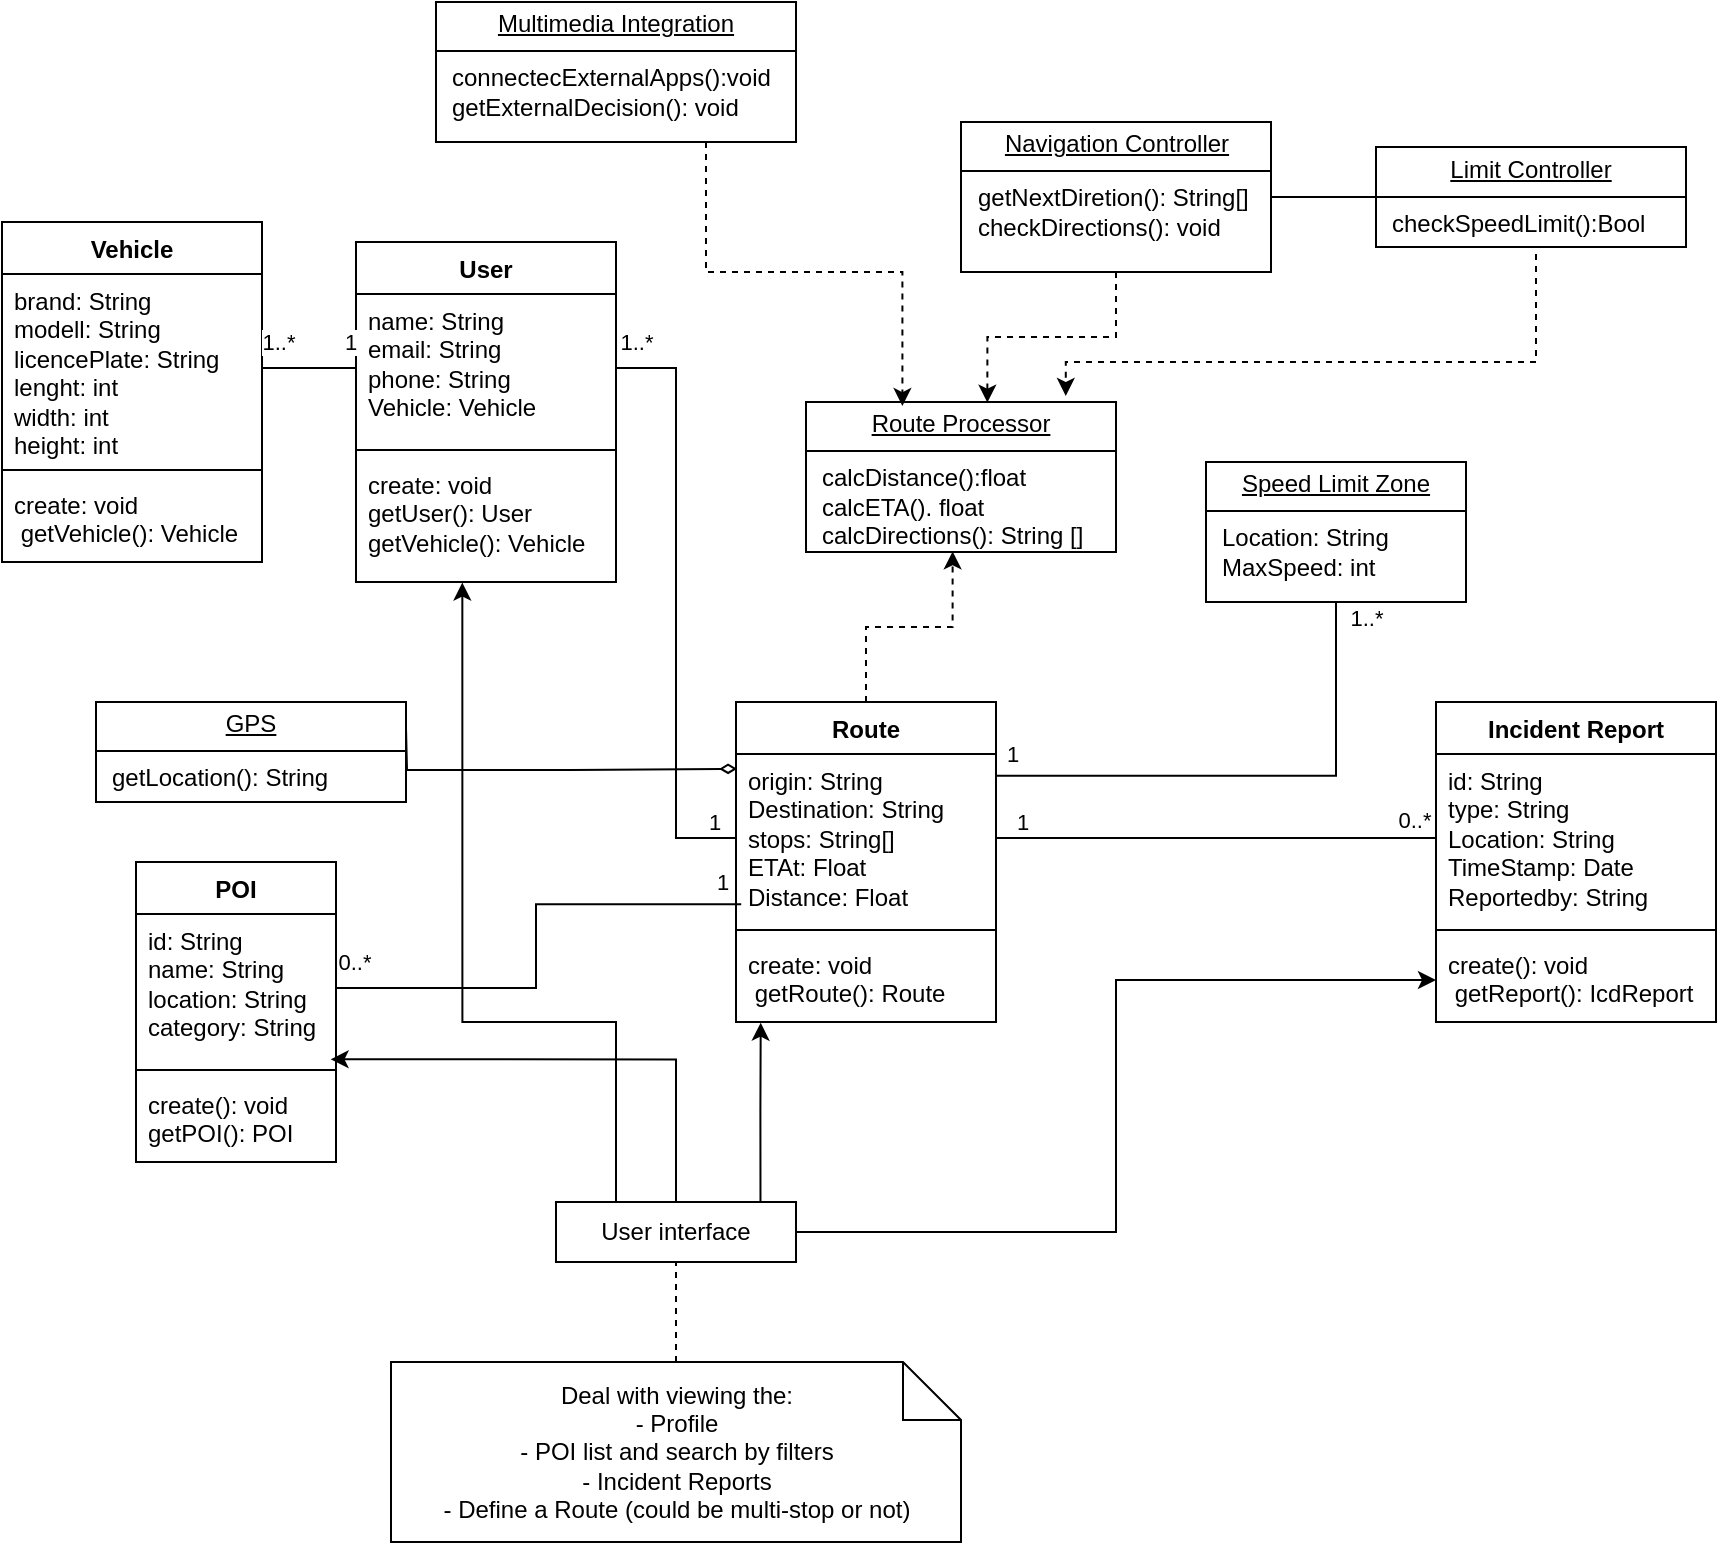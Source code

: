 <mxfile version="27.0.6">
  <diagram name="Page-1" id="z0lgZWhE3fximXOZjlnr">
    <mxGraphModel dx="2221" dy="316" grid="1" gridSize="10" guides="1" tooltips="1" connect="1" arrows="1" fold="1" page="1" pageScale="1" pageWidth="827" pageHeight="1169" math="0" shadow="0">
      <root>
        <mxCell id="0" />
        <mxCell id="1" parent="0" />
        <mxCell id="X4Xy0WXRYtoqIihfbEyI-10" value="User" style="swimlane;fontStyle=1;align=center;verticalAlign=top;childLayout=stackLayout;horizontal=1;startSize=26;horizontalStack=0;resizeParent=1;resizeParentMax=0;resizeLast=0;collapsible=1;marginBottom=0;whiteSpace=wrap;html=1;" parent="1" vertex="1">
          <mxGeometry x="-780" y="200" width="130" height="170" as="geometry" />
        </mxCell>
        <mxCell id="X4Xy0WXRYtoqIihfbEyI-11" value="name: String&lt;div&gt;email:&amp;nbsp;&lt;span style=&quot;background-color: transparent; color: light-dark(rgb(0, 0, 0), rgb(255, 255, 255));&quot;&gt;String&lt;/span&gt;&lt;/div&gt;&lt;div&gt;&lt;span style=&quot;background-color: transparent; color: light-dark(rgb(0, 0, 0), rgb(255, 255, 255));&quot;&gt;phone:&amp;nbsp;&lt;/span&gt;&lt;span style=&quot;background-color: transparent; color: light-dark(rgb(0, 0, 0), rgb(255, 255, 255));&quot;&gt;String&lt;/span&gt;&lt;/div&gt;&lt;div&gt;Vehicle: Vehicle&lt;/div&gt;" style="text;strokeColor=none;fillColor=none;align=left;verticalAlign=top;spacingLeft=4;spacingRight=4;overflow=hidden;rotatable=0;points=[[0,0.5],[1,0.5]];portConstraint=eastwest;whiteSpace=wrap;html=1;" parent="X4Xy0WXRYtoqIihfbEyI-10" vertex="1">
          <mxGeometry y="26" width="130" height="74" as="geometry" />
        </mxCell>
        <mxCell id="X4Xy0WXRYtoqIihfbEyI-12" value="" style="line;strokeWidth=1;fillColor=none;align=left;verticalAlign=middle;spacingTop=-1;spacingLeft=3;spacingRight=3;rotatable=0;labelPosition=right;points=[];portConstraint=eastwest;strokeColor=inherit;" parent="X4Xy0WXRYtoqIihfbEyI-10" vertex="1">
          <mxGeometry y="100" width="130" height="8" as="geometry" />
        </mxCell>
        <mxCell id="X4Xy0WXRYtoqIihfbEyI-13" value="create: void&amp;nbsp;&lt;div&gt;getUser(): User&lt;/div&gt;&lt;div&gt;getVehicle(): Vehicle&lt;/div&gt;" style="text;strokeColor=none;fillColor=none;align=left;verticalAlign=top;spacingLeft=4;spacingRight=4;overflow=hidden;rotatable=0;points=[[0,0.5],[1,0.5]];portConstraint=eastwest;whiteSpace=wrap;html=1;" parent="X4Xy0WXRYtoqIihfbEyI-10" vertex="1">
          <mxGeometry y="108" width="130" height="62" as="geometry" />
        </mxCell>
        <mxCell id="X4Xy0WXRYtoqIihfbEyI-15" value="Vehicle" style="swimlane;fontStyle=1;align=center;verticalAlign=top;childLayout=stackLayout;horizontal=1;startSize=26;horizontalStack=0;resizeParent=1;resizeParentMax=0;resizeLast=0;collapsible=1;marginBottom=0;whiteSpace=wrap;html=1;" parent="1" vertex="1">
          <mxGeometry x="-957" y="190" width="130" height="170" as="geometry" />
        </mxCell>
        <mxCell id="X4Xy0WXRYtoqIihfbEyI-16" value="brand: String&lt;div&gt;modell:&amp;nbsp;&lt;span style=&quot;background-color: transparent; color: light-dark(rgb(0, 0, 0), rgb(255, 255, 255));&quot;&gt;String&lt;/span&gt;&lt;/div&gt;&lt;div&gt;&lt;span style=&quot;background-color: transparent; color: light-dark(rgb(0, 0, 0), rgb(255, 255, 255));&quot;&gt;licencePlate:&amp;nbsp;&lt;/span&gt;&lt;span style=&quot;background-color: transparent; color: light-dark(rgb(0, 0, 0), rgb(255, 255, 255));&quot;&gt;String&lt;/span&gt;&lt;/div&gt;&lt;div&gt;lenght: int&lt;/div&gt;&lt;div&gt;width:&amp;nbsp;&lt;span style=&quot;background-color: transparent; color: light-dark(rgb(0, 0, 0), rgb(255, 255, 255));&quot;&gt;int&lt;br&gt;&lt;/span&gt;&lt;/div&gt;&lt;div&gt;&lt;span style=&quot;background-color: transparent; color: light-dark(rgb(0, 0, 0), rgb(255, 255, 255));&quot;&gt;height:&amp;nbsp;&lt;/span&gt;&lt;span style=&quot;background-color: transparent; color: light-dark(rgb(0, 0, 0), rgb(255, 255, 255));&quot;&gt;int&lt;/span&gt;&lt;/div&gt;" style="text;strokeColor=none;fillColor=none;align=left;verticalAlign=top;spacingLeft=4;spacingRight=4;overflow=hidden;rotatable=0;points=[[0,0.5],[1,0.5]];portConstraint=eastwest;whiteSpace=wrap;html=1;" parent="X4Xy0WXRYtoqIihfbEyI-15" vertex="1">
          <mxGeometry y="26" width="130" height="94" as="geometry" />
        </mxCell>
        <mxCell id="X4Xy0WXRYtoqIihfbEyI-17" value="" style="line;strokeWidth=1;fillColor=none;align=left;verticalAlign=middle;spacingTop=-1;spacingLeft=3;spacingRight=3;rotatable=0;labelPosition=right;points=[];portConstraint=eastwest;strokeColor=inherit;" parent="X4Xy0WXRYtoqIihfbEyI-15" vertex="1">
          <mxGeometry y="120" width="130" height="8" as="geometry" />
        </mxCell>
        <mxCell id="X4Xy0WXRYtoqIihfbEyI-18" value="create: void&amp;nbsp;&lt;div&gt;&amp;nbsp;getVehicle(): Vehicle&lt;/div&gt;" style="text;strokeColor=none;fillColor=none;align=left;verticalAlign=top;spacingLeft=4;spacingRight=4;overflow=hidden;rotatable=0;points=[[0,0.5],[1,0.5]];portConstraint=eastwest;whiteSpace=wrap;html=1;" parent="X4Xy0WXRYtoqIihfbEyI-15" vertex="1">
          <mxGeometry y="128" width="130" height="42" as="geometry" />
        </mxCell>
        <mxCell id="X4Xy0WXRYtoqIihfbEyI-19" value="POI" style="swimlane;fontStyle=1;align=center;verticalAlign=top;childLayout=stackLayout;horizontal=1;startSize=26;horizontalStack=0;resizeParent=1;resizeParentMax=0;resizeLast=0;collapsible=1;marginBottom=0;whiteSpace=wrap;html=1;" parent="1" vertex="1">
          <mxGeometry x="-890" y="510" width="100" height="150" as="geometry" />
        </mxCell>
        <mxCell id="X4Xy0WXRYtoqIihfbEyI-20" value="id: String&lt;div&gt;name:&amp;nbsp;&lt;span style=&quot;background-color: transparent; color: light-dark(rgb(0, 0, 0), rgb(255, 255, 255));&quot;&gt;String&lt;/span&gt;&lt;/div&gt;&lt;div&gt;&lt;span style=&quot;background-color: transparent; color: light-dark(rgb(0, 0, 0), rgb(255, 255, 255));&quot;&gt;location:&amp;nbsp;&lt;/span&gt;&lt;span style=&quot;background-color: transparent; color: light-dark(rgb(0, 0, 0), rgb(255, 255, 255));&quot;&gt;String&lt;/span&gt;&lt;/div&gt;&lt;div&gt;category:&amp;nbsp;&lt;span style=&quot;background-color: transparent; color: light-dark(rgb(0, 0, 0), rgb(255, 255, 255));&quot;&gt;String&lt;/span&gt;&lt;/div&gt;" style="text;strokeColor=none;fillColor=none;align=left;verticalAlign=top;spacingLeft=4;spacingRight=4;overflow=hidden;rotatable=0;points=[[0,0.5],[1,0.5]];portConstraint=eastwest;whiteSpace=wrap;html=1;" parent="X4Xy0WXRYtoqIihfbEyI-19" vertex="1">
          <mxGeometry y="26" width="100" height="74" as="geometry" />
        </mxCell>
        <mxCell id="X4Xy0WXRYtoqIihfbEyI-21" value="" style="line;strokeWidth=1;fillColor=none;align=left;verticalAlign=middle;spacingTop=-1;spacingLeft=3;spacingRight=3;rotatable=0;labelPosition=right;points=[];portConstraint=eastwest;strokeColor=inherit;" parent="X4Xy0WXRYtoqIihfbEyI-19" vertex="1">
          <mxGeometry y="100" width="100" height="8" as="geometry" />
        </mxCell>
        <mxCell id="X4Xy0WXRYtoqIihfbEyI-22" value="&lt;div&gt;create(): void&lt;/div&gt;getPOI(): POI" style="text;strokeColor=none;fillColor=none;align=left;verticalAlign=top;spacingLeft=4;spacingRight=4;overflow=hidden;rotatable=0;points=[[0,0.5],[1,0.5]];portConstraint=eastwest;whiteSpace=wrap;html=1;" parent="X4Xy0WXRYtoqIihfbEyI-19" vertex="1">
          <mxGeometry y="108" width="100" height="42" as="geometry" />
        </mxCell>
        <mxCell id="X4Xy0WXRYtoqIihfbEyI-23" value="&lt;p style=&quot;margin:0px;margin-top:4px;text-align:center;text-decoration:underline;&quot;&gt;Multimedia Integration&lt;/p&gt;&lt;hr size=&quot;1&quot; style=&quot;border-style:solid;&quot;&gt;&lt;p style=&quot;margin:0px;margin-left:8px;&quot;&gt;connectecExternalApps():void&lt;/p&gt;&lt;p style=&quot;margin:0px;margin-left:8px;&quot;&gt;getExternalDecision(): void&lt;/p&gt;" style="verticalAlign=top;align=left;overflow=fill;html=1;whiteSpace=wrap;" parent="1" vertex="1">
          <mxGeometry x="-740" y="80" width="180" height="70" as="geometry" />
        </mxCell>
        <mxCell id="X4Xy0WXRYtoqIihfbEyI-24" value="Route" style="swimlane;fontStyle=1;align=center;verticalAlign=top;childLayout=stackLayout;horizontal=1;startSize=26;horizontalStack=0;resizeParent=1;resizeParentMax=0;resizeLast=0;collapsible=1;marginBottom=0;whiteSpace=wrap;html=1;" parent="1" vertex="1">
          <mxGeometry x="-590" y="430" width="130" height="160" as="geometry" />
        </mxCell>
        <mxCell id="X4Xy0WXRYtoqIihfbEyI-25" value="origin: String&lt;div&gt;Destination:&amp;nbsp;&lt;span style=&quot;background-color: transparent; color: light-dark(rgb(0, 0, 0), rgb(255, 255, 255));&quot;&gt;String&lt;/span&gt;&lt;/div&gt;&lt;div&gt;&lt;span style=&quot;background-color: transparent; color: light-dark(rgb(0, 0, 0), rgb(255, 255, 255));&quot;&gt;stops:&amp;nbsp;&lt;/span&gt;&lt;span style=&quot;background-color: transparent; color: light-dark(rgb(0, 0, 0), rgb(255, 255, 255));&quot;&gt;String[]&lt;/span&gt;&lt;/div&gt;&lt;div&gt;ETAt: Float&lt;/div&gt;&lt;div&gt;Distance: Float&lt;/div&gt;" style="text;strokeColor=none;fillColor=none;align=left;verticalAlign=top;spacingLeft=4;spacingRight=4;overflow=hidden;rotatable=0;points=[[0,0.5],[1,0.5]];portConstraint=eastwest;whiteSpace=wrap;html=1;" parent="X4Xy0WXRYtoqIihfbEyI-24" vertex="1">
          <mxGeometry y="26" width="130" height="84" as="geometry" />
        </mxCell>
        <mxCell id="X4Xy0WXRYtoqIihfbEyI-26" value="" style="line;strokeWidth=1;fillColor=none;align=left;verticalAlign=middle;spacingTop=-1;spacingLeft=3;spacingRight=3;rotatable=0;labelPosition=right;points=[];portConstraint=eastwest;strokeColor=inherit;" parent="X4Xy0WXRYtoqIihfbEyI-24" vertex="1">
          <mxGeometry y="110" width="130" height="8" as="geometry" />
        </mxCell>
        <mxCell id="X4Xy0WXRYtoqIihfbEyI-27" value="create: void&amp;nbsp;&lt;div&gt;&amp;nbsp;getRoute(): Route&lt;/div&gt;" style="text;strokeColor=none;fillColor=none;align=left;verticalAlign=top;spacingLeft=4;spacingRight=4;overflow=hidden;rotatable=0;points=[[0,0.5],[1,0.5]];portConstraint=eastwest;whiteSpace=wrap;html=1;" parent="X4Xy0WXRYtoqIihfbEyI-24" vertex="1">
          <mxGeometry y="118" width="130" height="42" as="geometry" />
        </mxCell>
        <mxCell id="X4Xy0WXRYtoqIihfbEyI-28" value="&lt;p style=&quot;margin:0px;margin-top:4px;text-align:center;text-decoration:underline;&quot;&gt;Speed Limit Zone&lt;/p&gt;&lt;hr size=&quot;1&quot; style=&quot;border-style:solid;&quot;&gt;&lt;p style=&quot;margin:0px;margin-left:8px;&quot;&gt;Location: String&lt;/p&gt;&lt;p style=&quot;margin:0px;margin-left:8px;&quot;&gt;MaxSpeed: int&lt;/p&gt;" style="verticalAlign=top;align=left;overflow=fill;html=1;whiteSpace=wrap;" parent="1" vertex="1">
          <mxGeometry x="-355" y="310" width="130" height="70" as="geometry" />
        </mxCell>
        <mxCell id="X4Xy0WXRYtoqIihfbEyI-31" value="Incident Report" style="swimlane;fontStyle=1;align=center;verticalAlign=top;childLayout=stackLayout;horizontal=1;startSize=26;horizontalStack=0;resizeParent=1;resizeParentMax=0;resizeLast=0;collapsible=1;marginBottom=0;whiteSpace=wrap;html=1;" parent="1" vertex="1">
          <mxGeometry x="-240" y="430" width="140" height="160" as="geometry" />
        </mxCell>
        <mxCell id="X4Xy0WXRYtoqIihfbEyI-32" value="id: String&lt;div&gt;type:&amp;nbsp;&lt;span style=&quot;background-color: transparent; color: light-dark(rgb(0, 0, 0), rgb(255, 255, 255));&quot;&gt;String&lt;/span&gt;&lt;/div&gt;&lt;div&gt;&lt;span style=&quot;background-color: transparent; color: light-dark(rgb(0, 0, 0), rgb(255, 255, 255));&quot;&gt;Location:&amp;nbsp;&lt;/span&gt;&lt;span style=&quot;background-color: transparent; color: light-dark(rgb(0, 0, 0), rgb(255, 255, 255));&quot;&gt;String&lt;/span&gt;&lt;/div&gt;&lt;div&gt;TimeStamp: Date&lt;/div&gt;&lt;div&gt;Reportedby: String&lt;/div&gt;" style="text;strokeColor=none;fillColor=none;align=left;verticalAlign=top;spacingLeft=4;spacingRight=4;overflow=hidden;rotatable=0;points=[[0,0.5],[1,0.5]];portConstraint=eastwest;whiteSpace=wrap;html=1;" parent="X4Xy0WXRYtoqIihfbEyI-31" vertex="1">
          <mxGeometry y="26" width="140" height="84" as="geometry" />
        </mxCell>
        <mxCell id="X4Xy0WXRYtoqIihfbEyI-33" value="" style="line;strokeWidth=1;fillColor=none;align=left;verticalAlign=middle;spacingTop=-1;spacingLeft=3;spacingRight=3;rotatable=0;labelPosition=right;points=[];portConstraint=eastwest;strokeColor=inherit;" parent="X4Xy0WXRYtoqIihfbEyI-31" vertex="1">
          <mxGeometry y="110" width="140" height="8" as="geometry" />
        </mxCell>
        <mxCell id="X4Xy0WXRYtoqIihfbEyI-34" value="create(): void&amp;nbsp;&lt;div&gt;&amp;nbsp;getReport(): IcdReport&lt;/div&gt;" style="text;strokeColor=none;fillColor=none;align=left;verticalAlign=top;spacingLeft=4;spacingRight=4;overflow=hidden;rotatable=0;points=[[0,0.5],[1,0.5]];portConstraint=eastwest;whiteSpace=wrap;html=1;" parent="X4Xy0WXRYtoqIihfbEyI-31" vertex="1">
          <mxGeometry y="118" width="140" height="42" as="geometry" />
        </mxCell>
        <mxCell id="X4Xy0WXRYtoqIihfbEyI-36" style="edgeStyle=orthogonalEdgeStyle;rounded=0;orthogonalLoop=1;jettySize=auto;html=1;exitX=1;exitY=0.5;exitDx=0;exitDy=0;entryX=0;entryY=0.5;entryDx=0;entryDy=0;endArrow=none;startFill=0;" parent="1" source="X4Xy0WXRYtoqIihfbEyI-25" target="X4Xy0WXRYtoqIihfbEyI-32" edge="1">
          <mxGeometry relative="1" as="geometry" />
        </mxCell>
        <mxCell id="X4Xy0WXRYtoqIihfbEyI-37" value="0..*" style="edgeLabel;html=1;align=center;verticalAlign=middle;resizable=0;points=[];" parent="X4Xy0WXRYtoqIihfbEyI-36" vertex="1" connectable="0">
          <mxGeometry x="0.915" relative="1" as="geometry">
            <mxPoint x="-2" y="-9" as="offset" />
          </mxGeometry>
        </mxCell>
        <mxCell id="X4Xy0WXRYtoqIihfbEyI-38" value="1" style="edgeLabel;html=1;align=center;verticalAlign=middle;resizable=0;points=[];" parent="X4Xy0WXRYtoqIihfbEyI-36" vertex="1" connectable="0">
          <mxGeometry x="-0.835" y="-1" relative="1" as="geometry">
            <mxPoint x="-5" y="-9" as="offset" />
          </mxGeometry>
        </mxCell>
        <mxCell id="X4Xy0WXRYtoqIihfbEyI-39" style="edgeStyle=orthogonalEdgeStyle;rounded=0;orthogonalLoop=1;jettySize=auto;html=1;exitX=1;exitY=0.5;exitDx=0;exitDy=0;entryX=0;entryY=0.5;entryDx=0;entryDy=0;endArrow=none;startFill=0;" parent="1" source="X4Xy0WXRYtoqIihfbEyI-16" target="X4Xy0WXRYtoqIihfbEyI-11" edge="1">
          <mxGeometry relative="1" as="geometry" />
        </mxCell>
        <mxCell id="X4Xy0WXRYtoqIihfbEyI-41" value="1" style="edgeLabel;html=1;align=center;verticalAlign=middle;resizable=0;points=[];" parent="X4Xy0WXRYtoqIihfbEyI-39" vertex="1" connectable="0">
          <mxGeometry x="0.879" y="1" relative="1" as="geometry">
            <mxPoint y="-12" as="offset" />
          </mxGeometry>
        </mxCell>
        <mxCell id="X4Xy0WXRYtoqIihfbEyI-42" value="1..*" style="edgeLabel;html=1;align=center;verticalAlign=middle;resizable=0;points=[];" parent="X4Xy0WXRYtoqIihfbEyI-39" vertex="1" connectable="0">
          <mxGeometry x="-0.954" y="-1" relative="1" as="geometry">
            <mxPoint x="7" y="-14" as="offset" />
          </mxGeometry>
        </mxCell>
        <mxCell id="X4Xy0WXRYtoqIihfbEyI-43" style="edgeStyle=orthogonalEdgeStyle;rounded=0;orthogonalLoop=1;jettySize=auto;html=1;exitX=1;exitY=0.5;exitDx=0;exitDy=0;entryX=0;entryY=0.5;entryDx=0;entryDy=0;endArrow=none;startFill=0;" parent="1" source="X4Xy0WXRYtoqIihfbEyI-11" target="X4Xy0WXRYtoqIihfbEyI-25" edge="1">
          <mxGeometry relative="1" as="geometry" />
        </mxCell>
        <mxCell id="X4Xy0WXRYtoqIihfbEyI-44" value="1..*" style="edgeLabel;html=1;align=center;verticalAlign=middle;resizable=0;points=[];" parent="X4Xy0WXRYtoqIihfbEyI-43" vertex="1" connectable="0">
          <mxGeometry x="-0.936" y="-2" relative="1" as="geometry">
            <mxPoint y="-15" as="offset" />
          </mxGeometry>
        </mxCell>
        <mxCell id="X4Xy0WXRYtoqIihfbEyI-46" value="1" style="edgeLabel;html=1;align=center;verticalAlign=middle;resizable=0;points=[];" parent="X4Xy0WXRYtoqIihfbEyI-43" vertex="1" connectable="0">
          <mxGeometry x="0.921" y="-1" relative="1" as="geometry">
            <mxPoint y="-9" as="offset" />
          </mxGeometry>
        </mxCell>
        <mxCell id="X4Xy0WXRYtoqIihfbEyI-47" style="edgeStyle=orthogonalEdgeStyle;rounded=0;orthogonalLoop=1;jettySize=auto;html=1;exitX=1;exitY=0.5;exitDx=0;exitDy=0;entryX=0.02;entryY=0.894;entryDx=0;entryDy=0;entryPerimeter=0;endArrow=none;startFill=0;" parent="1" source="X4Xy0WXRYtoqIihfbEyI-20" target="X4Xy0WXRYtoqIihfbEyI-25" edge="1">
          <mxGeometry relative="1" as="geometry" />
        </mxCell>
        <mxCell id="X4Xy0WXRYtoqIihfbEyI-50" value="1" style="edgeLabel;html=1;align=center;verticalAlign=middle;resizable=0;points=[];" parent="X4Xy0WXRYtoqIihfbEyI-47" vertex="1" connectable="0">
          <mxGeometry x="0.938" y="1" relative="1" as="geometry">
            <mxPoint x="-2" y="-10" as="offset" />
          </mxGeometry>
        </mxCell>
        <mxCell id="X4Xy0WXRYtoqIihfbEyI-51" value="0..*" style="edgeLabel;html=1;align=center;verticalAlign=middle;resizable=0;points=[];" parent="X4Xy0WXRYtoqIihfbEyI-47" vertex="1" connectable="0">
          <mxGeometry x="-0.931" relative="1" as="geometry">
            <mxPoint y="-13" as="offset" />
          </mxGeometry>
        </mxCell>
        <mxCell id="X4Xy0WXRYtoqIihfbEyI-49" style="edgeStyle=orthogonalEdgeStyle;rounded=0;orthogonalLoop=1;jettySize=auto;html=1;exitX=0.5;exitY=1;exitDx=0;exitDy=0;entryX=1.001;entryY=0.13;entryDx=0;entryDy=0;entryPerimeter=0;endArrow=none;startFill=0;" parent="1" source="X4Xy0WXRYtoqIihfbEyI-28" target="X4Xy0WXRYtoqIihfbEyI-25" edge="1">
          <mxGeometry relative="1" as="geometry" />
        </mxCell>
        <mxCell id="X4Xy0WXRYtoqIihfbEyI-65" value="1" style="edgeLabel;html=1;align=center;verticalAlign=middle;resizable=0;points=[];" parent="X4Xy0WXRYtoqIihfbEyI-49" vertex="1" connectable="0">
          <mxGeometry x="0.941" relative="1" as="geometry">
            <mxPoint y="-11" as="offset" />
          </mxGeometry>
        </mxCell>
        <mxCell id="X4Xy0WXRYtoqIihfbEyI-66" value="1..*" style="edgeLabel;html=1;align=center;verticalAlign=middle;resizable=0;points=[];" parent="X4Xy0WXRYtoqIihfbEyI-49" vertex="1" connectable="0">
          <mxGeometry x="-0.936" y="1" relative="1" as="geometry">
            <mxPoint x="14" as="offset" />
          </mxGeometry>
        </mxCell>
        <mxCell id="X4Xy0WXRYtoqIihfbEyI-52" value="&lt;p style=&quot;margin:0px;margin-top:4px;text-align:center;text-decoration:underline;&quot;&gt;Limit Controller&lt;/p&gt;&lt;hr size=&quot;1&quot; style=&quot;border-style:solid;&quot;&gt;&lt;p style=&quot;margin:0px;margin-left:8px;&quot;&gt;checkSpeedLimit():Bool&lt;/p&gt;" style="verticalAlign=top;align=left;overflow=fill;html=1;whiteSpace=wrap;" parent="1" vertex="1">
          <mxGeometry x="-270" y="152.5" width="155" height="50" as="geometry" />
        </mxCell>
        <mxCell id="X4Xy0WXRYtoqIihfbEyI-53" value="&lt;p style=&quot;margin:0px;margin-top:4px;text-align:center;text-decoration:underline;&quot;&gt;Route Processor&lt;/p&gt;&lt;hr size=&quot;1&quot; style=&quot;border-style:solid;&quot;&gt;&lt;p style=&quot;margin:0px;margin-left:8px;&quot;&gt;calcDistance():float&lt;/p&gt;&lt;p style=&quot;margin:0px;margin-left:8px;&quot;&gt;calcETA(). float&lt;/p&gt;&lt;p style=&quot;margin:0px;margin-left:8px;&quot;&gt;calcDirections(): String []&lt;/p&gt;" style="verticalAlign=top;align=left;overflow=fill;html=1;whiteSpace=wrap;" parent="1" vertex="1">
          <mxGeometry x="-555" y="280" width="155" height="75" as="geometry" />
        </mxCell>
        <mxCell id="X4Xy0WXRYtoqIihfbEyI-64" style="edgeStyle=orthogonalEdgeStyle;rounded=0;orthogonalLoop=1;jettySize=auto;html=1;entryX=0.004;entryY=0.088;entryDx=0;entryDy=0;endArrow=diamondThin;endFill=0;entryPerimeter=0;" parent="1" target="X4Xy0WXRYtoqIihfbEyI-25" edge="1">
          <mxGeometry relative="1" as="geometry">
            <mxPoint x="-755" y="443" as="sourcePoint" />
          </mxGeometry>
        </mxCell>
        <mxCell id="X4Xy0WXRYtoqIihfbEyI-54" value="&lt;p style=&quot;margin:0px;margin-top:4px;text-align:center;text-decoration:underline;&quot;&gt;GPS&lt;/p&gt;&lt;hr size=&quot;1&quot; style=&quot;border-style:solid;&quot;&gt;&lt;p style=&quot;margin:0px;margin-left:8px;&quot;&gt;getLocation(): String&lt;/p&gt;" style="verticalAlign=top;align=left;overflow=fill;html=1;whiteSpace=wrap;" parent="1" vertex="1">
          <mxGeometry x="-910" y="430" width="155" height="50" as="geometry" />
        </mxCell>
        <mxCell id="X4Xy0WXRYtoqIihfbEyI-73" style="edgeStyle=orthogonalEdgeStyle;rounded=0;orthogonalLoop=1;jettySize=auto;html=1;exitX=1;exitY=0.5;exitDx=0;exitDy=0;entryX=0;entryY=0.5;entryDx=0;entryDy=0;endArrow=none;startFill=0;" parent="1" source="X4Xy0WXRYtoqIihfbEyI-55" target="X4Xy0WXRYtoqIihfbEyI-52" edge="1">
          <mxGeometry relative="1" as="geometry" />
        </mxCell>
        <mxCell id="X4Xy0WXRYtoqIihfbEyI-55" value="&lt;p style=&quot;margin:0px;margin-top:4px;text-align:center;text-decoration:underline;&quot;&gt;Navigation Controller&lt;/p&gt;&lt;hr size=&quot;1&quot; style=&quot;border-style:solid;&quot;&gt;&lt;p style=&quot;margin:0px;margin-left:8px;&quot;&gt;getNextDiretion(): String[]&lt;/p&gt;&lt;p style=&quot;margin:0px;margin-left:8px;&quot;&gt;checkDirections(): void&lt;/p&gt;" style="verticalAlign=top;align=left;overflow=fill;html=1;whiteSpace=wrap;" parent="1" vertex="1">
          <mxGeometry x="-477.5" y="140" width="155" height="75" as="geometry" />
        </mxCell>
        <mxCell id="xcROwfJOHZ13cvDvNztZ-2" style="edgeStyle=orthogonalEdgeStyle;rounded=0;orthogonalLoop=1;jettySize=auto;html=1;exitX=0.5;exitY=0;exitDx=0;exitDy=0;entryX=0.473;entryY=0.996;entryDx=0;entryDy=0;entryPerimeter=0;dashed=1;" edge="1" parent="1" source="X4Xy0WXRYtoqIihfbEyI-24" target="X4Xy0WXRYtoqIihfbEyI-53">
          <mxGeometry relative="1" as="geometry" />
        </mxCell>
        <mxCell id="xcROwfJOHZ13cvDvNztZ-3" style="edgeStyle=orthogonalEdgeStyle;rounded=0;orthogonalLoop=1;jettySize=auto;html=1;exitX=0.75;exitY=1;exitDx=0;exitDy=0;entryX=0.311;entryY=0.027;entryDx=0;entryDy=0;entryPerimeter=0;dashed=1;" edge="1" parent="1" source="X4Xy0WXRYtoqIihfbEyI-23" target="X4Xy0WXRYtoqIihfbEyI-53">
          <mxGeometry relative="1" as="geometry" />
        </mxCell>
        <mxCell id="xcROwfJOHZ13cvDvNztZ-4" style="edgeStyle=orthogonalEdgeStyle;rounded=0;orthogonalLoop=1;jettySize=auto;html=1;exitX=0.5;exitY=1;exitDx=0;exitDy=0;entryX=0.585;entryY=0.004;entryDx=0;entryDy=0;entryPerimeter=0;dashed=1;" edge="1" parent="1" source="X4Xy0WXRYtoqIihfbEyI-55" target="X4Xy0WXRYtoqIihfbEyI-53">
          <mxGeometry relative="1" as="geometry" />
        </mxCell>
        <mxCell id="xcROwfJOHZ13cvDvNztZ-5" style="edgeStyle=orthogonalEdgeStyle;rounded=0;orthogonalLoop=1;jettySize=auto;html=1;exitX=0.5;exitY=1;exitDx=0;exitDy=0;entryX=0.838;entryY=-0.04;entryDx=0;entryDy=0;entryPerimeter=0;dashed=1;" edge="1" parent="1" source="X4Xy0WXRYtoqIihfbEyI-52" target="X4Xy0WXRYtoqIihfbEyI-53">
          <mxGeometry relative="1" as="geometry">
            <Array as="points">
              <mxPoint x="-190" y="203" />
              <mxPoint x="-190" y="260" />
              <mxPoint x="-425" y="260" />
            </Array>
          </mxGeometry>
        </mxCell>
        <mxCell id="xcROwfJOHZ13cvDvNztZ-11" style="edgeStyle=orthogonalEdgeStyle;rounded=0;orthogonalLoop=1;jettySize=auto;html=1;exitX=1;exitY=0.5;exitDx=0;exitDy=0;entryX=0;entryY=0.5;entryDx=0;entryDy=0;" edge="1" parent="1" source="xcROwfJOHZ13cvDvNztZ-6" target="X4Xy0WXRYtoqIihfbEyI-34">
          <mxGeometry relative="1" as="geometry" />
        </mxCell>
        <mxCell id="xcROwfJOHZ13cvDvNztZ-6" value="User interface" style="rounded=0;whiteSpace=wrap;html=1;" vertex="1" parent="1">
          <mxGeometry x="-680" y="680" width="120" height="30" as="geometry" />
        </mxCell>
        <mxCell id="xcROwfJOHZ13cvDvNztZ-7" style="edgeStyle=orthogonalEdgeStyle;rounded=0;orthogonalLoop=1;jettySize=auto;html=1;exitX=0.5;exitY=0;exitDx=0;exitDy=0;entryX=0.973;entryY=0.982;entryDx=0;entryDy=0;entryPerimeter=0;" edge="1" parent="1" source="xcROwfJOHZ13cvDvNztZ-6" target="X4Xy0WXRYtoqIihfbEyI-20">
          <mxGeometry relative="1" as="geometry" />
        </mxCell>
        <mxCell id="xcROwfJOHZ13cvDvNztZ-9" style="edgeStyle=orthogonalEdgeStyle;rounded=0;orthogonalLoop=1;jettySize=auto;html=1;entryX=0.095;entryY=1.008;entryDx=0;entryDy=0;entryPerimeter=0;exitX=0.852;exitY=-0.013;exitDx=0;exitDy=0;exitPerimeter=0;" edge="1" parent="1" source="xcROwfJOHZ13cvDvNztZ-6" target="X4Xy0WXRYtoqIihfbEyI-27">
          <mxGeometry relative="1" as="geometry">
            <mxPoint x="-570" y="680" as="sourcePoint" />
          </mxGeometry>
        </mxCell>
        <mxCell id="xcROwfJOHZ13cvDvNztZ-10" style="edgeStyle=orthogonalEdgeStyle;rounded=0;orthogonalLoop=1;jettySize=auto;html=1;exitX=0.25;exitY=0;exitDx=0;exitDy=0;entryX=0.409;entryY=1.005;entryDx=0;entryDy=0;entryPerimeter=0;" edge="1" parent="1" source="xcROwfJOHZ13cvDvNztZ-6" target="X4Xy0WXRYtoqIihfbEyI-13">
          <mxGeometry relative="1" as="geometry">
            <Array as="points">
              <mxPoint x="-650" y="590" />
              <mxPoint x="-727" y="590" />
            </Array>
          </mxGeometry>
        </mxCell>
        <mxCell id="xcROwfJOHZ13cvDvNztZ-13" style="edgeStyle=orthogonalEdgeStyle;rounded=0;orthogonalLoop=1;jettySize=auto;html=1;exitX=0.5;exitY=0;exitDx=0;exitDy=0;exitPerimeter=0;entryX=0.5;entryY=1;entryDx=0;entryDy=0;dashed=1;endArrow=none;startFill=0;" edge="1" parent="1" source="xcROwfJOHZ13cvDvNztZ-12" target="xcROwfJOHZ13cvDvNztZ-6">
          <mxGeometry relative="1" as="geometry" />
        </mxCell>
        <mxCell id="xcROwfJOHZ13cvDvNztZ-12" value="Deal with viewing the:&lt;br&gt;- Profile&lt;div&gt;- POI list and search by filters&lt;/div&gt;&lt;div&gt;- Incident Reports&lt;/div&gt;&lt;div&gt;- Define a Route (could be multi-stop or not)&lt;/div&gt;" style="shape=note;size=29;whiteSpace=wrap;html=1;" vertex="1" parent="1">
          <mxGeometry x="-762.5" y="760" width="285" height="90" as="geometry" />
        </mxCell>
      </root>
    </mxGraphModel>
  </diagram>
</mxfile>
